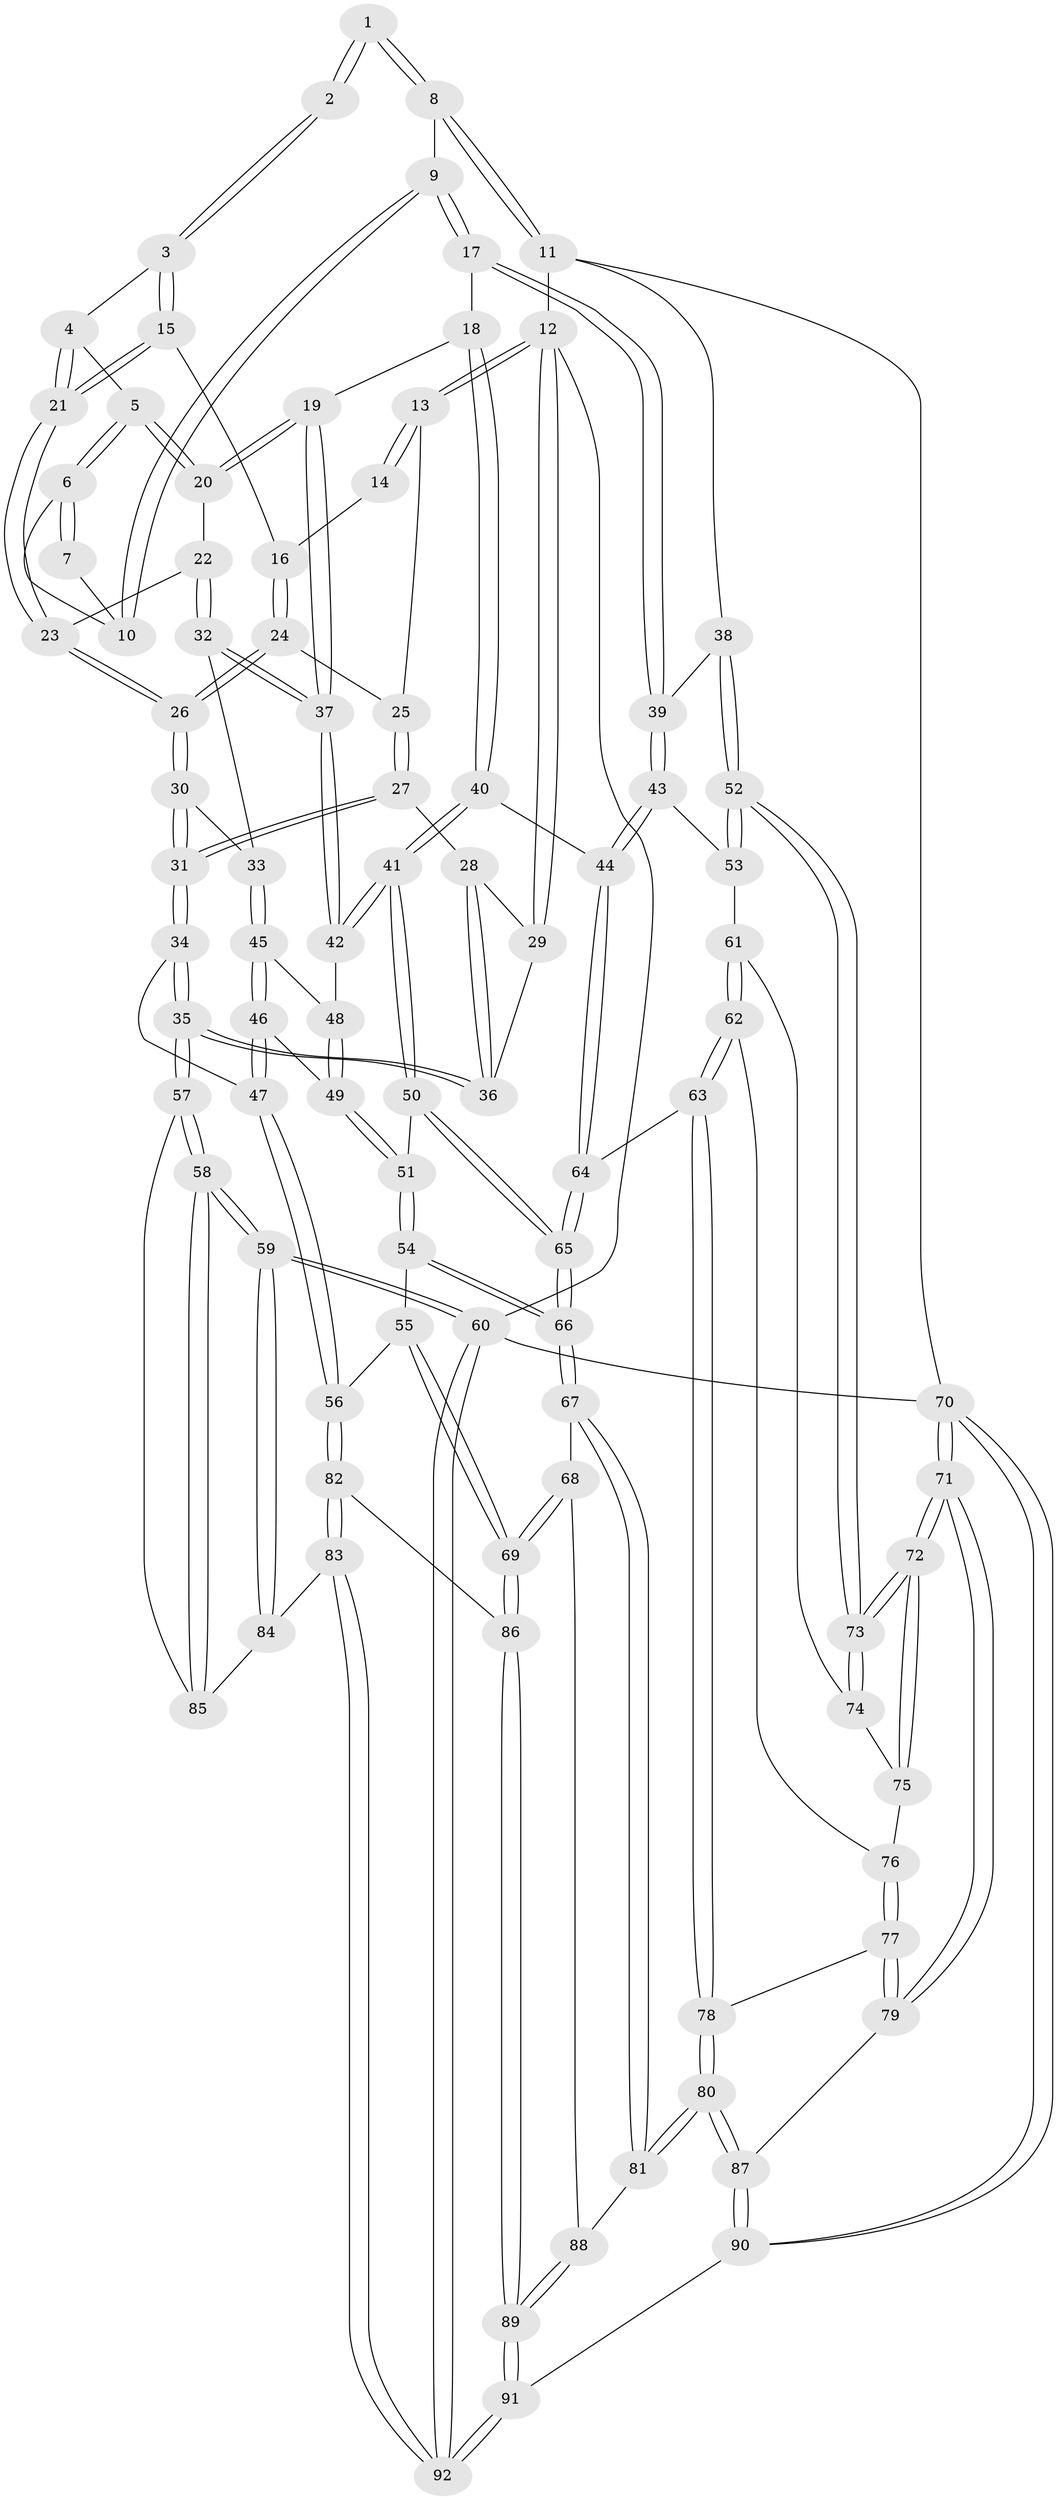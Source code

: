 // coarse degree distribution, {4: 0.49056603773584906, 3: 0.11320754716981132, 2: 0.018867924528301886, 5: 0.2641509433962264, 6: 0.11320754716981132}
// Generated by graph-tools (version 1.1) at 2025/42/03/06/25 10:42:36]
// undirected, 92 vertices, 227 edges
graph export_dot {
graph [start="1"]
  node [color=gray90,style=filled];
  1 [pos="+0.6542986561838007+0"];
  2 [pos="+0.431563503961625+0"];
  3 [pos="+0.43156133609704606+0"];
  4 [pos="+0.5659509342817759+0.08881556100776405"];
  5 [pos="+0.5716129946895001+0.09026094635090832"];
  6 [pos="+0.5865281730303628+0.07853969437562516"];
  7 [pos="+0.6529594591135336+0"];
  8 [pos="+1+0"];
  9 [pos="+0.81082137412107+0.16025504564081783"];
  10 [pos="+0.7021628185015222+0.07588968766600147"];
  11 [pos="+1+0"];
  12 [pos="+0+0"];
  13 [pos="+0+0"];
  14 [pos="+0.2215048834597542+0"];
  15 [pos="+0.3900700101704146+0.09776874798058195"];
  16 [pos="+0.2836946961754976+0.10977613506654536"];
  17 [pos="+0.81956696448629+0.24007556494916737"];
  18 [pos="+0.802200693453113+0.24983579613191195"];
  19 [pos="+0.6473695051397502+0.2763657511062225"];
  20 [pos="+0.5979457573446006+0.20821015418123837"];
  21 [pos="+0.40616333719682174+0.11415924373418372"];
  22 [pos="+0.4406470777304792+0.18198884647080582"];
  23 [pos="+0.407812221564959+0.12039422815926179"];
  24 [pos="+0.254306456434864+0.12524434880546717"];
  25 [pos="+0.17252759195533904+0.1229471065895235"];
  26 [pos="+0.30176284913264806+0.310904585335615"];
  27 [pos="+0.13941407372909762+0.18242490376357354"];
  28 [pos="+0.10201630065805312+0.19302539560172705"];
  29 [pos="+0+0"];
  30 [pos="+0.30198591626972215+0.3371565367774911"];
  31 [pos="+0.18541976558853915+0.3530489147947594"];
  32 [pos="+0.4399307720539888+0.29798910225845354"];
  33 [pos="+0.31668430589327307+0.3448721264567045"];
  34 [pos="+0+0.5264561959021241"];
  35 [pos="+0+0.5385287833627723"];
  36 [pos="+0+0.3225974626310234"];
  37 [pos="+0.5732607741565744+0.35403904579699136"];
  38 [pos="+1+0.21036503686603783"];
  39 [pos="+0.8703268327496789+0.2592398598437235"];
  40 [pos="+0.7821107290253771+0.3440820071945944"];
  41 [pos="+0.6154334521886585+0.5243610115741992"];
  42 [pos="+0.5727910162543247+0.3586244070959653"];
  43 [pos="+0.9272468170288733+0.4771476731340944"];
  44 [pos="+0.7634082763362972+0.5173738198355275"];
  45 [pos="+0.3169768979818369+0.34564368528977457"];
  46 [pos="+0.33432170063527433+0.4325783371647738"];
  47 [pos="+0.19808009462643691+0.6006724722230674"];
  48 [pos="+0.46432995976935265+0.43043660548402807"];
  49 [pos="+0.41377349216759607+0.5163656337520028"];
  50 [pos="+0.6177919784260124+0.5382435990417705"];
  51 [pos="+0.4194742150470389+0.5382981196625239"];
  52 [pos="+1+0.6327989627765139"];
  53 [pos="+0.9506954942588678+0.4993970597408436"];
  54 [pos="+0.37725540650794004+0.614839163292318"];
  55 [pos="+0.37679968031605604+0.6153797449294449"];
  56 [pos="+0.2791332345924047+0.6595424813411914"];
  57 [pos="+0+0.5769643047480248"];
  58 [pos="+0+0.9499623970895019"];
  59 [pos="+0+1"];
  60 [pos="+0+1"];
  61 [pos="+0.8057832635716429+0.6452881802151126"];
  62 [pos="+0.7895998410166142+0.647192402768429"];
  63 [pos="+0.7352992398366769+0.6469104823140506"];
  64 [pos="+0.6792578924135024+0.615471370741367"];
  65 [pos="+0.6771559230315086+0.615474128483956"];
  66 [pos="+0.650631892954987+0.6465424641151407"];
  67 [pos="+0.6199694520019481+0.6941800350643413"];
  68 [pos="+0.5614075944607981+0.7808713023578115"];
  69 [pos="+0.5573307931086213+0.7841654045241725"];
  70 [pos="+1+1"];
  71 [pos="+1+0.8816438563508926"];
  72 [pos="+1+0.7110238492183831"];
  73 [pos="+1+0.64615374311745"];
  74 [pos="+0.8822732958821208+0.6596723731461793"];
  75 [pos="+0.8920331331250104+0.7463002190585153"];
  76 [pos="+0.8815525221204275+0.754590650590822"];
  77 [pos="+0.8582695930714027+0.8069345123498929"];
  78 [pos="+0.8058648307221458+0.8236207496422524"];
  79 [pos="+1+0.8802404828602581"];
  80 [pos="+0.7858668045747224+0.8787537132074296"];
  81 [pos="+0.7819649426705569+0.8773885148236508"];
  82 [pos="+0.298324004683023+0.8524232082937444"];
  83 [pos="+0.27337562531401793+0.8824058629462761"];
  84 [pos="+0.2089125054882586+0.866577586178684"];
  85 [pos="+0.1776623634170238+0.8520343724959117"];
  86 [pos="+0.5191992058644392+0.8445920620038307"];
  87 [pos="+0.7953915522305376+0.9333251127550041"];
  88 [pos="+0.735756708390394+0.8627881358981103"];
  89 [pos="+0.5574920332883007+0.947279732560025"];
  90 [pos="+0.6969768374905314+1"];
  91 [pos="+0.6279927480193322+1"];
  92 [pos="+0.2402514474516986+1"];
  1 -- 2;
  1 -- 2;
  1 -- 8;
  1 -- 8;
  2 -- 3;
  2 -- 3;
  3 -- 4;
  3 -- 15;
  3 -- 15;
  4 -- 5;
  4 -- 21;
  4 -- 21;
  5 -- 6;
  5 -- 6;
  5 -- 20;
  5 -- 20;
  6 -- 7;
  6 -- 7;
  6 -- 10;
  7 -- 10;
  8 -- 9;
  8 -- 11;
  8 -- 11;
  9 -- 10;
  9 -- 10;
  9 -- 17;
  9 -- 17;
  11 -- 12;
  11 -- 38;
  11 -- 70;
  12 -- 13;
  12 -- 13;
  12 -- 29;
  12 -- 29;
  12 -- 60;
  13 -- 14;
  13 -- 14;
  13 -- 25;
  14 -- 16;
  15 -- 16;
  15 -- 21;
  15 -- 21;
  16 -- 24;
  16 -- 24;
  17 -- 18;
  17 -- 39;
  17 -- 39;
  18 -- 19;
  18 -- 40;
  18 -- 40;
  19 -- 20;
  19 -- 20;
  19 -- 37;
  19 -- 37;
  20 -- 22;
  21 -- 23;
  21 -- 23;
  22 -- 23;
  22 -- 32;
  22 -- 32;
  23 -- 26;
  23 -- 26;
  24 -- 25;
  24 -- 26;
  24 -- 26;
  25 -- 27;
  25 -- 27;
  26 -- 30;
  26 -- 30;
  27 -- 28;
  27 -- 31;
  27 -- 31;
  28 -- 29;
  28 -- 36;
  28 -- 36;
  29 -- 36;
  30 -- 31;
  30 -- 31;
  30 -- 33;
  31 -- 34;
  31 -- 34;
  32 -- 33;
  32 -- 37;
  32 -- 37;
  33 -- 45;
  33 -- 45;
  34 -- 35;
  34 -- 35;
  34 -- 47;
  35 -- 36;
  35 -- 36;
  35 -- 57;
  35 -- 57;
  37 -- 42;
  37 -- 42;
  38 -- 39;
  38 -- 52;
  38 -- 52;
  39 -- 43;
  39 -- 43;
  40 -- 41;
  40 -- 41;
  40 -- 44;
  41 -- 42;
  41 -- 42;
  41 -- 50;
  41 -- 50;
  42 -- 48;
  43 -- 44;
  43 -- 44;
  43 -- 53;
  44 -- 64;
  44 -- 64;
  45 -- 46;
  45 -- 46;
  45 -- 48;
  46 -- 47;
  46 -- 47;
  46 -- 49;
  47 -- 56;
  47 -- 56;
  48 -- 49;
  48 -- 49;
  49 -- 51;
  49 -- 51;
  50 -- 51;
  50 -- 65;
  50 -- 65;
  51 -- 54;
  51 -- 54;
  52 -- 53;
  52 -- 53;
  52 -- 73;
  52 -- 73;
  53 -- 61;
  54 -- 55;
  54 -- 66;
  54 -- 66;
  55 -- 56;
  55 -- 69;
  55 -- 69;
  56 -- 82;
  56 -- 82;
  57 -- 58;
  57 -- 58;
  57 -- 85;
  58 -- 59;
  58 -- 59;
  58 -- 85;
  58 -- 85;
  59 -- 60;
  59 -- 60;
  59 -- 84;
  59 -- 84;
  60 -- 92;
  60 -- 92;
  60 -- 70;
  61 -- 62;
  61 -- 62;
  61 -- 74;
  62 -- 63;
  62 -- 63;
  62 -- 76;
  63 -- 64;
  63 -- 78;
  63 -- 78;
  64 -- 65;
  64 -- 65;
  65 -- 66;
  65 -- 66;
  66 -- 67;
  66 -- 67;
  67 -- 68;
  67 -- 81;
  67 -- 81;
  68 -- 69;
  68 -- 69;
  68 -- 88;
  69 -- 86;
  69 -- 86;
  70 -- 71;
  70 -- 71;
  70 -- 90;
  70 -- 90;
  71 -- 72;
  71 -- 72;
  71 -- 79;
  71 -- 79;
  72 -- 73;
  72 -- 73;
  72 -- 75;
  72 -- 75;
  73 -- 74;
  73 -- 74;
  74 -- 75;
  75 -- 76;
  76 -- 77;
  76 -- 77;
  77 -- 78;
  77 -- 79;
  77 -- 79;
  78 -- 80;
  78 -- 80;
  79 -- 87;
  80 -- 81;
  80 -- 81;
  80 -- 87;
  80 -- 87;
  81 -- 88;
  82 -- 83;
  82 -- 83;
  82 -- 86;
  83 -- 84;
  83 -- 92;
  83 -- 92;
  84 -- 85;
  86 -- 89;
  86 -- 89;
  87 -- 90;
  87 -- 90;
  88 -- 89;
  88 -- 89;
  89 -- 91;
  89 -- 91;
  90 -- 91;
  91 -- 92;
  91 -- 92;
}
